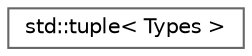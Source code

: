 digraph "Gráfico de Hierarquia de Classes"
{
 // LATEX_PDF_SIZE
  bgcolor="transparent";
  edge [fontname=Helvetica,fontsize=10,labelfontname=Helvetica,labelfontsize=10];
  node [fontname=Helvetica,fontsize=10,shape=box,height=0.2,width=0.4];
  rankdir="LR";
  Node0 [id="Node000000",label="std::tuple\< Types \>",height=0.2,width=0.4,color="grey40", fillcolor="white", style="filled",URL="$classstd_1_1tuple.html",tooltip=" "];
}
